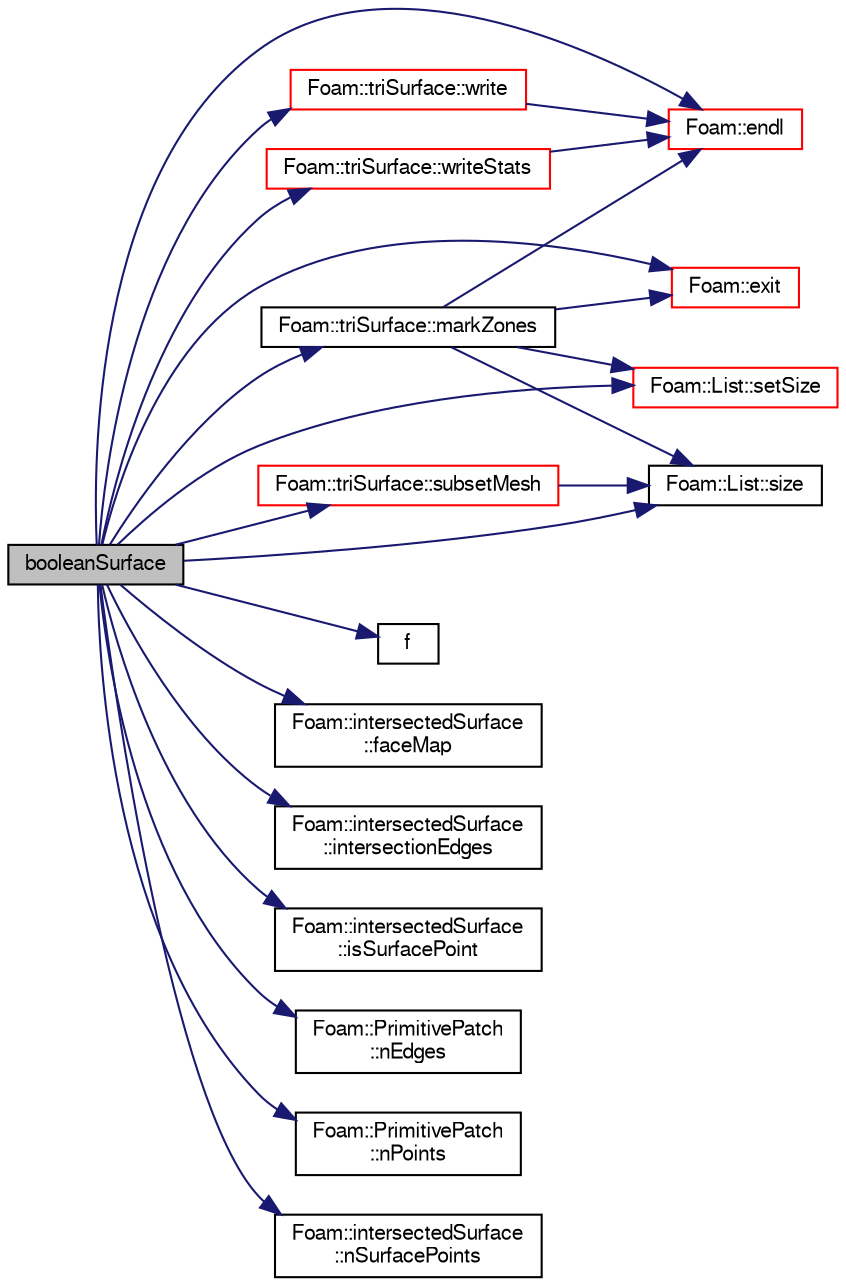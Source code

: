 digraph "booleanSurface"
{
  bgcolor="transparent";
  edge [fontname="FreeSans",fontsize="10",labelfontname="FreeSans",labelfontsize="10"];
  node [fontname="FreeSans",fontsize="10",shape=record];
  rankdir="LR";
  Node1 [label="booleanSurface",height=0.2,width=0.4,color="black", fillcolor="grey75", style="filled" fontcolor="black"];
  Node1 -> Node2 [color="midnightblue",fontsize="10",style="solid",fontname="FreeSans"];
  Node2 [label="Foam::endl",height=0.2,width=0.4,color="red",URL="$a10237.html#a2db8fe02a0d3909e9351bb4275b23ce4",tooltip="Add newline and flush stream. "];
  Node1 -> Node3 [color="midnightblue",fontsize="10",style="solid",fontname="FreeSans"];
  Node3 [label="Foam::exit",height=0.2,width=0.4,color="red",URL="$a10237.html#a06ca7250d8e89caf05243ec094843642"];
  Node1 -> Node4 [color="midnightblue",fontsize="10",style="solid",fontname="FreeSans"];
  Node4 [label="f",height=0.2,width=0.4,color="black",URL="$a03529.html#a888be93833ac7a23170555c69c690288"];
  Node1 -> Node5 [color="midnightblue",fontsize="10",style="solid",fontname="FreeSans"];
  Node5 [label="Foam::intersectedSurface\l::faceMap",height=0.2,width=0.4,color="black",URL="$a01128.html#a4f37e8458829cfddbe91b8671ec88c32",tooltip="New to old. "];
  Node1 -> Node6 [color="midnightblue",fontsize="10",style="solid",fontname="FreeSans"];
  Node6 [label="Foam::intersectedSurface\l::intersectionEdges",height=0.2,width=0.4,color="black",URL="$a01128.html#a5c850179ec44a0d0fe5f329778295c68",tooltip="Labels of edges in *this which originate from &#39;cuts&#39;. "];
  Node1 -> Node7 [color="midnightblue",fontsize="10",style="solid",fontname="FreeSans"];
  Node7 [label="Foam::intersectedSurface\l::isSurfacePoint",height=0.2,width=0.4,color="black",URL="$a01128.html#a76bec924436b2d3522572b59b3c7dc63",tooltip="Is point coming from original surface? "];
  Node1 -> Node8 [color="midnightblue",fontsize="10",style="solid",fontname="FreeSans"];
  Node8 [label="Foam::triSurface::markZones",height=0.2,width=0.4,color="black",URL="$a02607.html#ae3c972838ac29abd5969ccf6d74c88ad",tooltip="(size and) fills faceZone with zone of face. Zone is area "];
  Node8 -> Node9 [color="midnightblue",fontsize="10",style="solid",fontname="FreeSans"];
  Node9 [label="Foam::List::setSize",height=0.2,width=0.4,color="red",URL="$a01325.html#aedb985ffeaf1bdbfeccc2a8730405703",tooltip="Reset size of List. "];
  Node8 -> Node10 [color="midnightblue",fontsize="10",style="solid",fontname="FreeSans"];
  Node10 [label="Foam::List::size",height=0.2,width=0.4,color="black",URL="$a01325.html#a8a5f6fa29bd4b500caf186f60245b384",tooltip="Override size to be inconsistent with allocated storage. "];
  Node8 -> Node2 [color="midnightblue",fontsize="10",style="solid",fontname="FreeSans"];
  Node8 -> Node3 [color="midnightblue",fontsize="10",style="solid",fontname="FreeSans"];
  Node1 -> Node11 [color="midnightblue",fontsize="10",style="solid",fontname="FreeSans"];
  Node11 [label="Foam::PrimitivePatch\l::nEdges",height=0.2,width=0.4,color="black",URL="$a01914.html#a1db9478309c639504a743b7b194226f4",tooltip="Return number of edges in patch. "];
  Node1 -> Node12 [color="midnightblue",fontsize="10",style="solid",fontname="FreeSans"];
  Node12 [label="Foam::PrimitivePatch\l::nPoints",height=0.2,width=0.4,color="black",URL="$a01914.html#a9927abeba2c8506177084d644b6e573a",tooltip="Return number of points supporting patch faces. "];
  Node1 -> Node13 [color="midnightblue",fontsize="10",style="solid",fontname="FreeSans"];
  Node13 [label="Foam::intersectedSurface\l::nSurfacePoints",height=0.2,width=0.4,color="black",URL="$a01128.html#aba74a1f330264e6ff770ac974f907b67",tooltip="Number of points from original surface. "];
  Node1 -> Node9 [color="midnightblue",fontsize="10",style="solid",fontname="FreeSans"];
  Node1 -> Node10 [color="midnightblue",fontsize="10",style="solid",fontname="FreeSans"];
  Node1 -> Node14 [color="midnightblue",fontsize="10",style="solid",fontname="FreeSans"];
  Node14 [label="Foam::triSurface::subsetMesh",height=0.2,width=0.4,color="red",URL="$a02607.html#ab3ce8dc063094bfa19385be14d1ed7e7",tooltip="Return new surface. Returns pointMap, faceMap from. "];
  Node14 -> Node10 [color="midnightblue",fontsize="10",style="solid",fontname="FreeSans"];
  Node1 -> Node15 [color="midnightblue",fontsize="10",style="solid",fontname="FreeSans"];
  Node15 [label="Foam::triSurface::write",height=0.2,width=0.4,color="red",URL="$a02607.html#a0941061ad5a26be83b4107d05750ace6",tooltip="Write to Ostream in simple FOAM format. "];
  Node15 -> Node2 [color="midnightblue",fontsize="10",style="solid",fontname="FreeSans"];
  Node1 -> Node16 [color="midnightblue",fontsize="10",style="solid",fontname="FreeSans"];
  Node16 [label="Foam::triSurface::writeStats",height=0.2,width=0.4,color="red",URL="$a02607.html#ac299ea1cad7e40cf1f599efeabb9baba",tooltip="Write some statistics. "];
  Node16 -> Node2 [color="midnightblue",fontsize="10",style="solid",fontname="FreeSans"];
}
